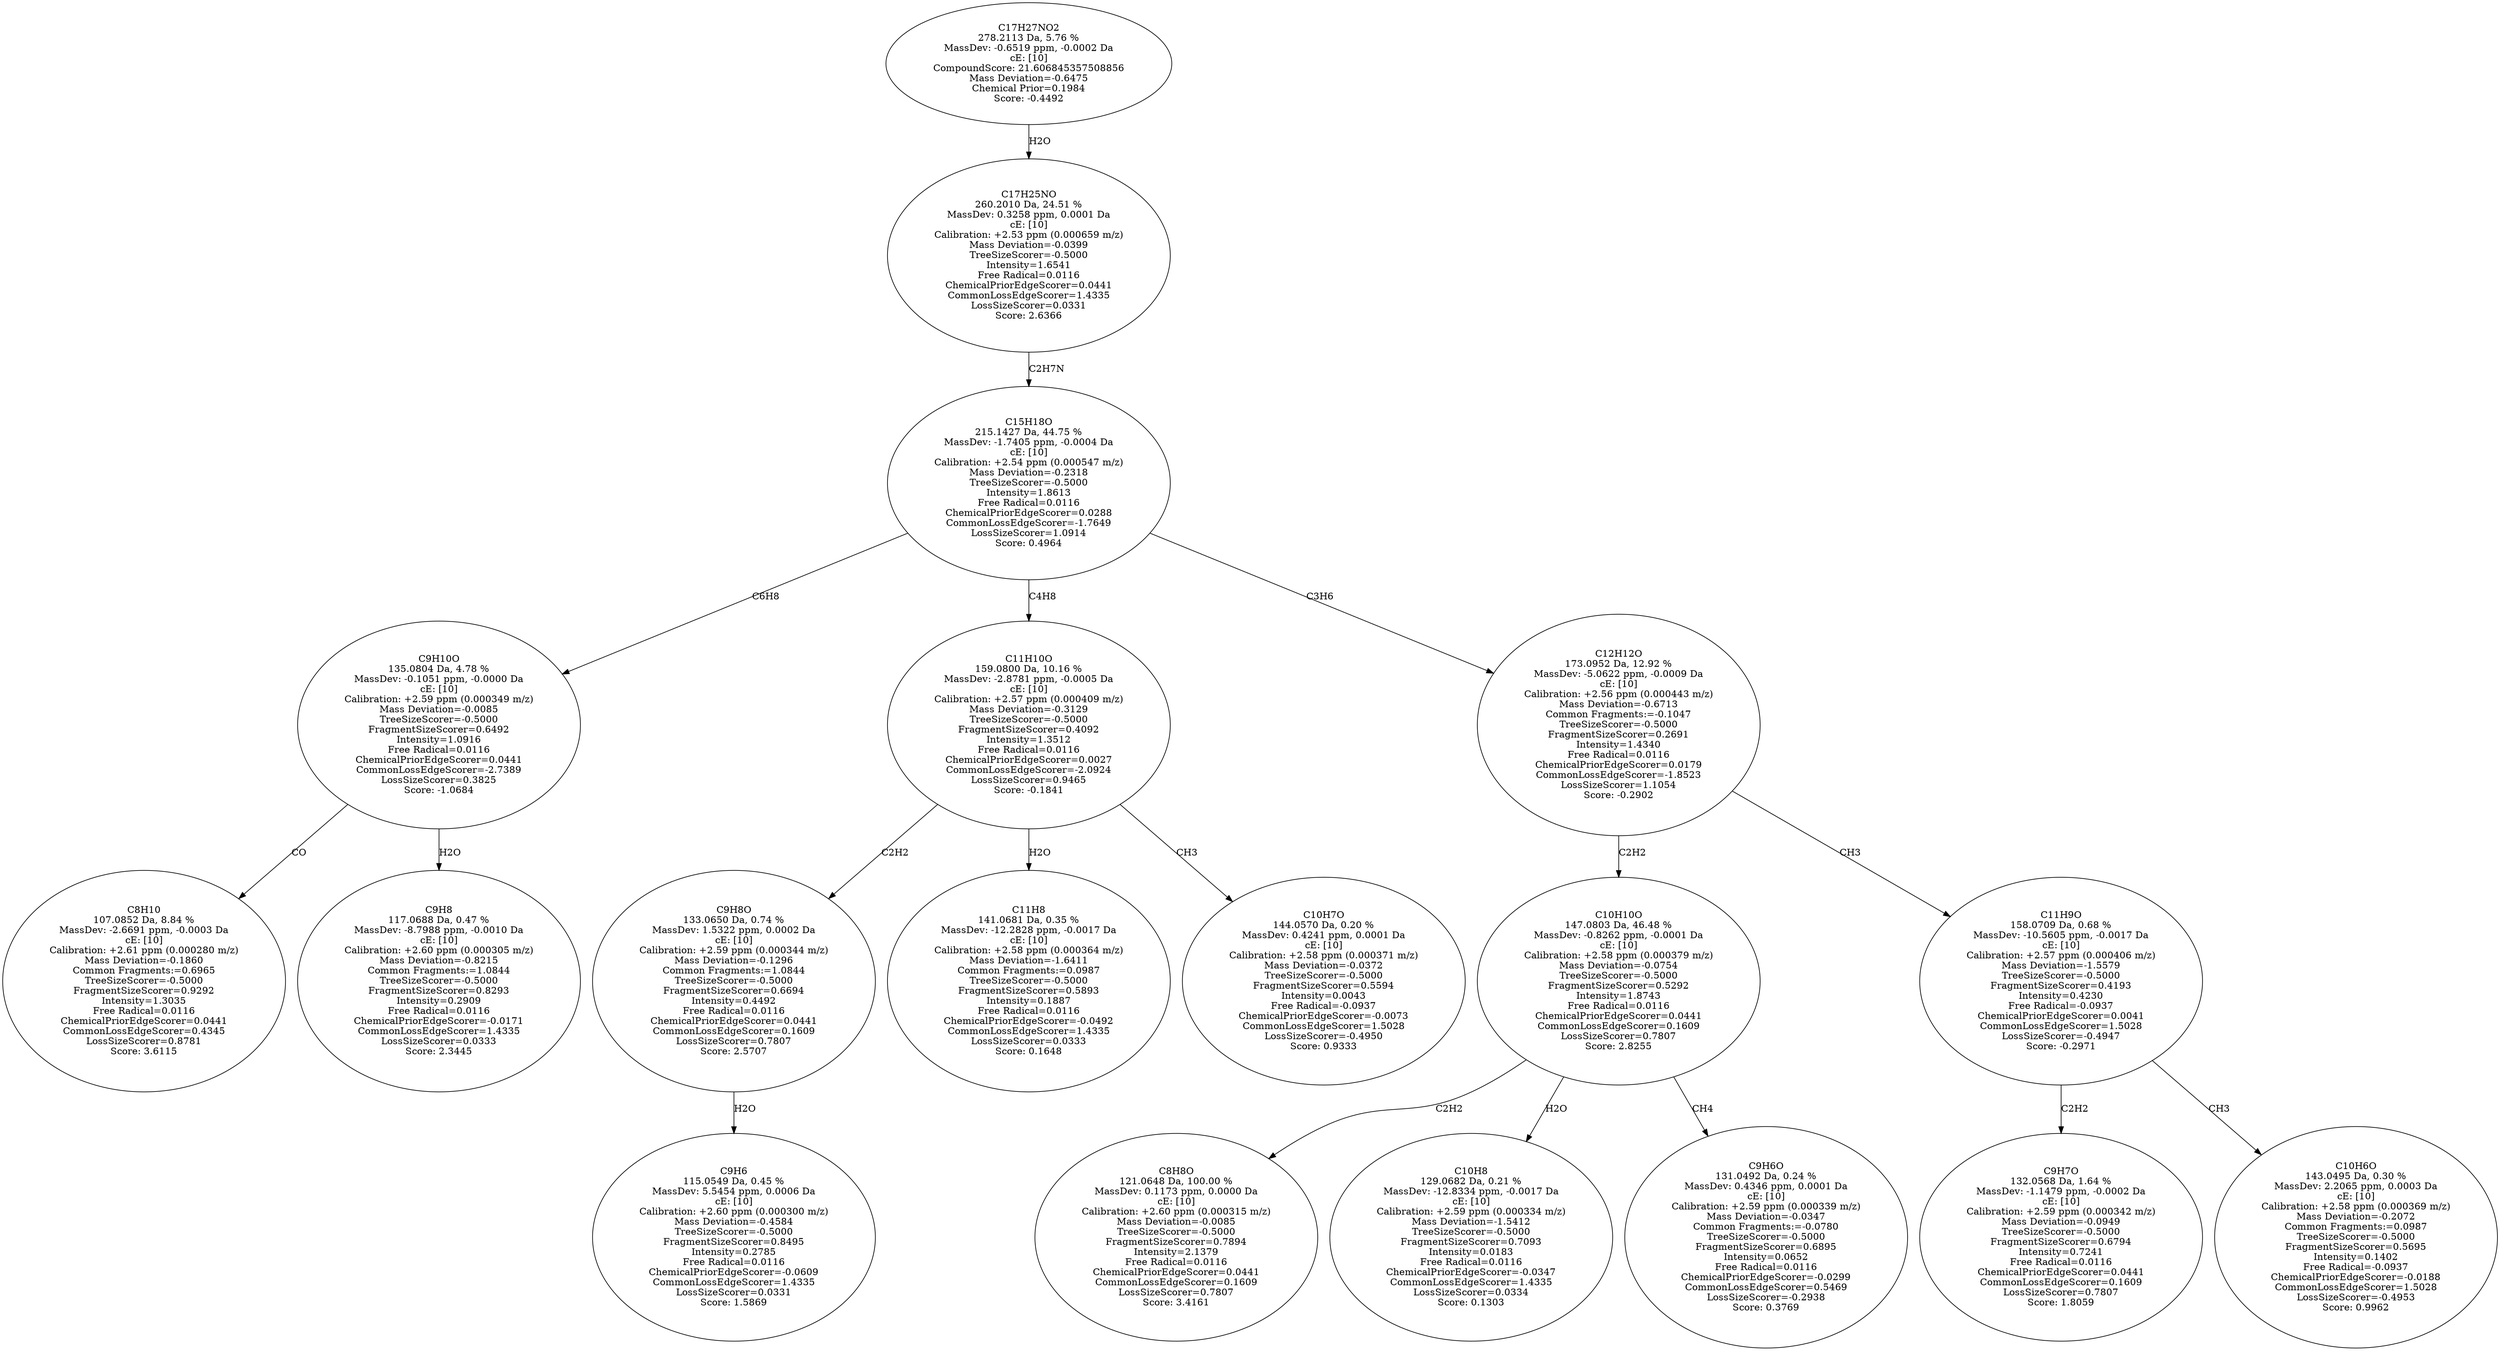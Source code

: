 strict digraph {
v1 [label="C8H10\n107.0852 Da, 8.84 %\nMassDev: -2.6691 ppm, -0.0003 Da\ncE: [10]\nCalibration: +2.61 ppm (0.000280 m/z)\nMass Deviation=-0.1860\nCommon Fragments:=0.6965\nTreeSizeScorer=-0.5000\nFragmentSizeScorer=0.9292\nIntensity=1.3035\nFree Radical=0.0116\nChemicalPriorEdgeScorer=0.0441\nCommonLossEdgeScorer=0.4345\nLossSizeScorer=0.8781\nScore: 3.6115"];
v2 [label="C9H8\n117.0688 Da, 0.47 %\nMassDev: -8.7988 ppm, -0.0010 Da\ncE: [10]\nCalibration: +2.60 ppm (0.000305 m/z)\nMass Deviation=-0.8215\nCommon Fragments:=1.0844\nTreeSizeScorer=-0.5000\nFragmentSizeScorer=0.8293\nIntensity=0.2909\nFree Radical=0.0116\nChemicalPriorEdgeScorer=-0.0171\nCommonLossEdgeScorer=1.4335\nLossSizeScorer=0.0333\nScore: 2.3445"];
v3 [label="C9H10O\n135.0804 Da, 4.78 %\nMassDev: -0.1051 ppm, -0.0000 Da\ncE: [10]\nCalibration: +2.59 ppm (0.000349 m/z)\nMass Deviation=-0.0085\nTreeSizeScorer=-0.5000\nFragmentSizeScorer=0.6492\nIntensity=1.0916\nFree Radical=0.0116\nChemicalPriorEdgeScorer=0.0441\nCommonLossEdgeScorer=-2.7389\nLossSizeScorer=0.3825\nScore: -1.0684"];
v4 [label="C9H6\n115.0549 Da, 0.45 %\nMassDev: 5.5454 ppm, 0.0006 Da\ncE: [10]\nCalibration: +2.60 ppm (0.000300 m/z)\nMass Deviation=-0.4584\nTreeSizeScorer=-0.5000\nFragmentSizeScorer=0.8495\nIntensity=0.2785\nFree Radical=0.0116\nChemicalPriorEdgeScorer=-0.0609\nCommonLossEdgeScorer=1.4335\nLossSizeScorer=0.0331\nScore: 1.5869"];
v5 [label="C9H8O\n133.0650 Da, 0.74 %\nMassDev: 1.5322 ppm, 0.0002 Da\ncE: [10]\nCalibration: +2.59 ppm (0.000344 m/z)\nMass Deviation=-0.1296\nCommon Fragments:=1.0844\nTreeSizeScorer=-0.5000\nFragmentSizeScorer=0.6694\nIntensity=0.4492\nFree Radical=0.0116\nChemicalPriorEdgeScorer=0.0441\nCommonLossEdgeScorer=0.1609\nLossSizeScorer=0.7807\nScore: 2.5707"];
v6 [label="C11H8\n141.0681 Da, 0.35 %\nMassDev: -12.2828 ppm, -0.0017 Da\ncE: [10]\nCalibration: +2.58 ppm (0.000364 m/z)\nMass Deviation=-1.6411\nCommon Fragments:=0.0987\nTreeSizeScorer=-0.5000\nFragmentSizeScorer=0.5893\nIntensity=0.1887\nFree Radical=0.0116\nChemicalPriorEdgeScorer=-0.0492\nCommonLossEdgeScorer=1.4335\nLossSizeScorer=0.0333\nScore: 0.1648"];
v7 [label="C10H7O\n144.0570 Da, 0.20 %\nMassDev: 0.4241 ppm, 0.0001 Da\ncE: [10]\nCalibration: +2.58 ppm (0.000371 m/z)\nMass Deviation=-0.0372\nTreeSizeScorer=-0.5000\nFragmentSizeScorer=0.5594\nIntensity=0.0043\nFree Radical=-0.0937\nChemicalPriorEdgeScorer=-0.0073\nCommonLossEdgeScorer=1.5028\nLossSizeScorer=-0.4950\nScore: 0.9333"];
v8 [label="C11H10O\n159.0800 Da, 10.16 %\nMassDev: -2.8781 ppm, -0.0005 Da\ncE: [10]\nCalibration: +2.57 ppm (0.000409 m/z)\nMass Deviation=-0.3129\nTreeSizeScorer=-0.5000\nFragmentSizeScorer=0.4092\nIntensity=1.3512\nFree Radical=0.0116\nChemicalPriorEdgeScorer=0.0027\nCommonLossEdgeScorer=-2.0924\nLossSizeScorer=0.9465\nScore: -0.1841"];
v9 [label="C8H8O\n121.0648 Da, 100.00 %\nMassDev: 0.1173 ppm, 0.0000 Da\ncE: [10]\nCalibration: +2.60 ppm (0.000315 m/z)\nMass Deviation=-0.0085\nTreeSizeScorer=-0.5000\nFragmentSizeScorer=0.7894\nIntensity=2.1379\nFree Radical=0.0116\nChemicalPriorEdgeScorer=0.0441\nCommonLossEdgeScorer=0.1609\nLossSizeScorer=0.7807\nScore: 3.4161"];
v10 [label="C10H8\n129.0682 Da, 0.21 %\nMassDev: -12.8334 ppm, -0.0017 Da\ncE: [10]\nCalibration: +2.59 ppm (0.000334 m/z)\nMass Deviation=-1.5412\nTreeSizeScorer=-0.5000\nFragmentSizeScorer=0.7093\nIntensity=0.0183\nFree Radical=0.0116\nChemicalPriorEdgeScorer=-0.0347\nCommonLossEdgeScorer=1.4335\nLossSizeScorer=0.0334\nScore: 0.1303"];
v11 [label="C9H6O\n131.0492 Da, 0.24 %\nMassDev: 0.4346 ppm, 0.0001 Da\ncE: [10]\nCalibration: +2.59 ppm (0.000339 m/z)\nMass Deviation=-0.0347\nCommon Fragments:=-0.0780\nTreeSizeScorer=-0.5000\nFragmentSizeScorer=0.6895\nIntensity=0.0652\nFree Radical=0.0116\nChemicalPriorEdgeScorer=-0.0299\nCommonLossEdgeScorer=0.5469\nLossSizeScorer=-0.2938\nScore: 0.3769"];
v12 [label="C10H10O\n147.0803 Da, 46.48 %\nMassDev: -0.8262 ppm, -0.0001 Da\ncE: [10]\nCalibration: +2.58 ppm (0.000379 m/z)\nMass Deviation=-0.0754\nTreeSizeScorer=-0.5000\nFragmentSizeScorer=0.5292\nIntensity=1.8743\nFree Radical=0.0116\nChemicalPriorEdgeScorer=0.0441\nCommonLossEdgeScorer=0.1609\nLossSizeScorer=0.7807\nScore: 2.8255"];
v13 [label="C9H7O\n132.0568 Da, 1.64 %\nMassDev: -1.1479 ppm, -0.0002 Da\ncE: [10]\nCalibration: +2.59 ppm (0.000342 m/z)\nMass Deviation=-0.0949\nTreeSizeScorer=-0.5000\nFragmentSizeScorer=0.6794\nIntensity=0.7241\nFree Radical=0.0116\nChemicalPriorEdgeScorer=0.0441\nCommonLossEdgeScorer=0.1609\nLossSizeScorer=0.7807\nScore: 1.8059"];
v14 [label="C10H6O\n143.0495 Da, 0.30 %\nMassDev: 2.2065 ppm, 0.0003 Da\ncE: [10]\nCalibration: +2.58 ppm (0.000369 m/z)\nMass Deviation=-0.2072\nCommon Fragments:=0.0987\nTreeSizeScorer=-0.5000\nFragmentSizeScorer=0.5695\nIntensity=0.1402\nFree Radical=-0.0937\nChemicalPriorEdgeScorer=-0.0188\nCommonLossEdgeScorer=1.5028\nLossSizeScorer=-0.4953\nScore: 0.9962"];
v15 [label="C11H9O\n158.0709 Da, 0.68 %\nMassDev: -10.5605 ppm, -0.0017 Da\ncE: [10]\nCalibration: +2.57 ppm (0.000406 m/z)\nMass Deviation=-1.5579\nTreeSizeScorer=-0.5000\nFragmentSizeScorer=0.4193\nIntensity=0.4230\nFree Radical=-0.0937\nChemicalPriorEdgeScorer=0.0041\nCommonLossEdgeScorer=1.5028\nLossSizeScorer=-0.4947\nScore: -0.2971"];
v16 [label="C12H12O\n173.0952 Da, 12.92 %\nMassDev: -5.0622 ppm, -0.0009 Da\ncE: [10]\nCalibration: +2.56 ppm (0.000443 m/z)\nMass Deviation=-0.6713\nCommon Fragments:=-0.1047\nTreeSizeScorer=-0.5000\nFragmentSizeScorer=0.2691\nIntensity=1.4340\nFree Radical=0.0116\nChemicalPriorEdgeScorer=0.0179\nCommonLossEdgeScorer=-1.8523\nLossSizeScorer=1.1054\nScore: -0.2902"];
v17 [label="C15H18O\n215.1427 Da, 44.75 %\nMassDev: -1.7405 ppm, -0.0004 Da\ncE: [10]\nCalibration: +2.54 ppm (0.000547 m/z)\nMass Deviation=-0.2318\nTreeSizeScorer=-0.5000\nIntensity=1.8613\nFree Radical=0.0116\nChemicalPriorEdgeScorer=0.0288\nCommonLossEdgeScorer=-1.7649\nLossSizeScorer=1.0914\nScore: 0.4964"];
v18 [label="C17H25NO\n260.2010 Da, 24.51 %\nMassDev: 0.3258 ppm, 0.0001 Da\ncE: [10]\nCalibration: +2.53 ppm (0.000659 m/z)\nMass Deviation=-0.0399\nTreeSizeScorer=-0.5000\nIntensity=1.6541\nFree Radical=0.0116\nChemicalPriorEdgeScorer=0.0441\nCommonLossEdgeScorer=1.4335\nLossSizeScorer=0.0331\nScore: 2.6366"];
v19 [label="C17H27NO2\n278.2113 Da, 5.76 %\nMassDev: -0.6519 ppm, -0.0002 Da\ncE: [10]\nCompoundScore: 21.606845357508856\nMass Deviation=-0.6475\nChemical Prior=0.1984\nScore: -0.4492"];
v3 -> v1 [label="CO"];
v3 -> v2 [label="H2O"];
v17 -> v3 [label="C6H8"];
v5 -> v4 [label="H2O"];
v8 -> v5 [label="C2H2"];
v8 -> v6 [label="H2O"];
v8 -> v7 [label="CH3"];
v17 -> v8 [label="C4H8"];
v12 -> v9 [label="C2H2"];
v12 -> v10 [label="H2O"];
v12 -> v11 [label="CH4"];
v16 -> v12 [label="C2H2"];
v15 -> v13 [label="C2H2"];
v15 -> v14 [label="CH3"];
v16 -> v15 [label="CH3"];
v17 -> v16 [label="C3H6"];
v18 -> v17 [label="C2H7N"];
v19 -> v18 [label="H2O"];
}